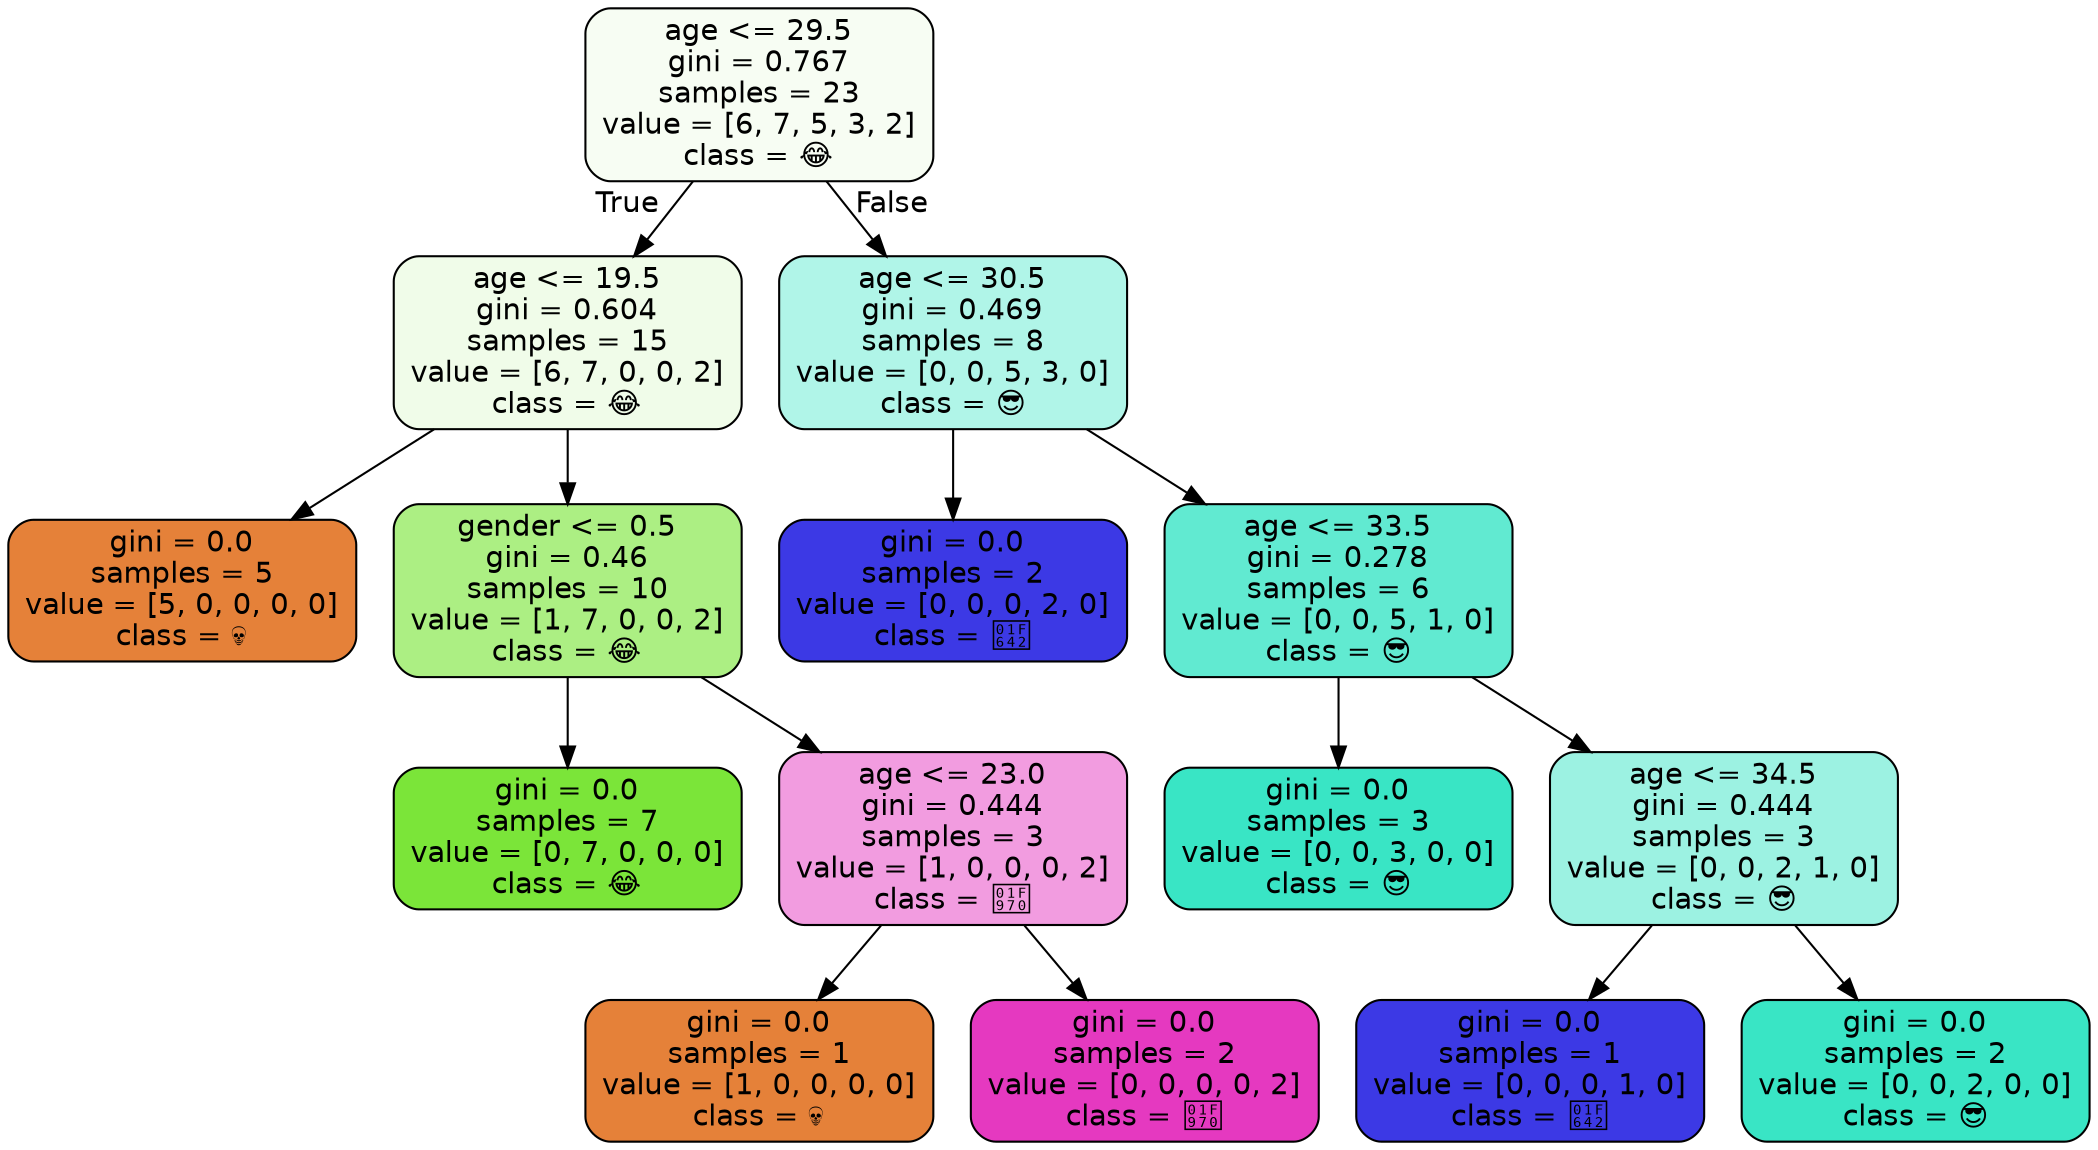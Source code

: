 digraph Tree {
node [shape=box, style="filled, rounded", color="black", fontname="helvetica"] ;
edge [fontname="helvetica"] ;
0 [label="age <= 29.5\ngini = 0.767\nsamples = 23\nvalue = [6, 7, 5, 3, 2]\nclass = 😂", fillcolor="#f7fdf3"] ;
1 [label="age <= 19.5\ngini = 0.604\nsamples = 15\nvalue = [6, 7, 0, 0, 2]\nclass = 😂", fillcolor="#f0fce9"] ;
0 -> 1 [labeldistance=2.5, labelangle=45, headlabel="True"] ;
2 [label="gini = 0.0\nsamples = 5\nvalue = [5, 0, 0, 0, 0]\nclass = 💀", fillcolor="#e58139"] ;
1 -> 2 ;
3 [label="gender <= 0.5\ngini = 0.46\nsamples = 10\nvalue = [1, 7, 0, 0, 2]\nclass = 😂", fillcolor="#acef83"] ;
1 -> 3 ;
4 [label="gini = 0.0\nsamples = 7\nvalue = [0, 7, 0, 0, 0]\nclass = 😂", fillcolor="#7be539"] ;
3 -> 4 ;
5 [label="age <= 23.0\ngini = 0.444\nsamples = 3\nvalue = [1, 0, 0, 0, 2]\nclass = 🥰", fillcolor="#f29ce0"] ;
3 -> 5 ;
6 [label="gini = 0.0\nsamples = 1\nvalue = [1, 0, 0, 0, 0]\nclass = 💀", fillcolor="#e58139"] ;
5 -> 6 ;
7 [label="gini = 0.0\nsamples = 2\nvalue = [0, 0, 0, 0, 2]\nclass = 🥰", fillcolor="#e539c0"] ;
5 -> 7 ;
8 [label="age <= 30.5\ngini = 0.469\nsamples = 8\nvalue = [0, 0, 5, 3, 0]\nclass = 😎", fillcolor="#b0f5e8"] ;
0 -> 8 [labeldistance=2.5, labelangle=-45, headlabel="False"] ;
9 [label="gini = 0.0\nsamples = 2\nvalue = [0, 0, 0, 2, 0]\nclass = 🙂", fillcolor="#3c39e5"] ;
8 -> 9 ;
10 [label="age <= 33.5\ngini = 0.278\nsamples = 6\nvalue = [0, 0, 5, 1, 0]\nclass = 😎", fillcolor="#61ead1"] ;
8 -> 10 ;
11 [label="gini = 0.0\nsamples = 3\nvalue = [0, 0, 3, 0, 0]\nclass = 😎", fillcolor="#39e5c5"] ;
10 -> 11 ;
12 [label="age <= 34.5\ngini = 0.444\nsamples = 3\nvalue = [0, 0, 2, 1, 0]\nclass = 😎", fillcolor="#9cf2e2"] ;
10 -> 12 ;
13 [label="gini = 0.0\nsamples = 1\nvalue = [0, 0, 0, 1, 0]\nclass = 🙂", fillcolor="#3c39e5"] ;
12 -> 13 ;
14 [label="gini = 0.0\nsamples = 2\nvalue = [0, 0, 2, 0, 0]\nclass = 😎", fillcolor="#39e5c5"] ;
12 -> 14 ;
}